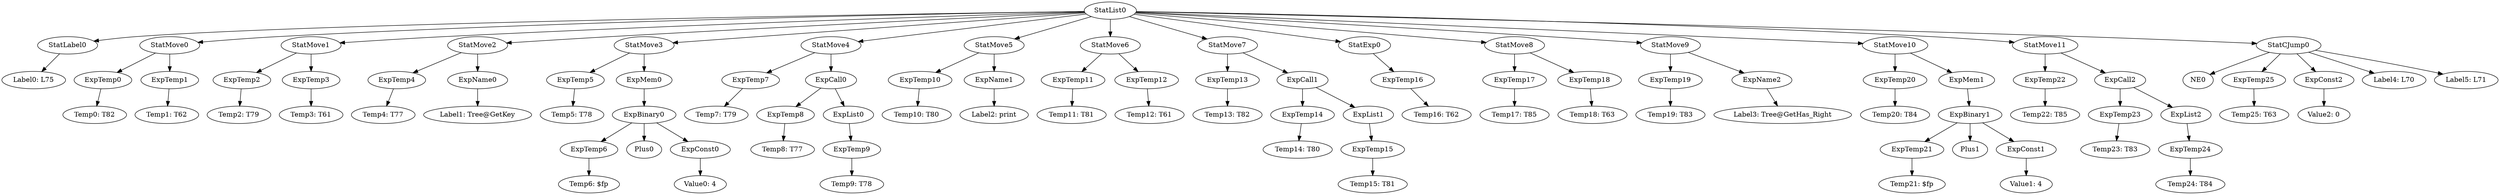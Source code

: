 digraph {
	ordering = out;
	ExpConst2 -> "Value2: 0";
	ExpTemp25 -> "Temp25: T63";
	ExpList2 -> ExpTemp24;
	ExpTemp24 -> "Temp24: T84";
	StatMove11 -> ExpTemp22;
	StatMove11 -> ExpCall2;
	ExpMem1 -> ExpBinary1;
	ExpConst1 -> "Value1: 4";
	StatMove4 -> ExpTemp7;
	StatMove4 -> ExpCall0;
	ExpMem0 -> ExpBinary0;
	StatMove7 -> ExpTemp13;
	StatMove7 -> ExpCall1;
	ExpBinary1 -> ExpTemp21;
	ExpBinary1 -> Plus1;
	ExpBinary1 -> ExpConst1;
	ExpList1 -> ExpTemp15;
	StatMove1 -> ExpTemp2;
	StatMove1 -> ExpTemp3;
	ExpConst0 -> "Value0: 4";
	ExpTemp8 -> "Temp8: T77";
	ExpTemp18 -> "Temp18: T63";
	ExpTemp9 -> "Temp9: T78";
	ExpTemp23 -> "Temp23: T83";
	ExpBinary0 -> ExpTemp6;
	ExpBinary0 -> Plus0;
	ExpBinary0 -> ExpConst0;
	ExpTemp12 -> "Temp12: T61";
	ExpTemp22 -> "Temp22: T85";
	StatMove3 -> ExpTemp5;
	StatMove3 -> ExpMem0;
	ExpTemp5 -> "Temp5: T78";
	ExpTemp1 -> "Temp1: T62";
	ExpTemp14 -> "Temp14: T80";
	ExpName2 -> "Label3: Tree@GetHas_Right";
	ExpTemp4 -> "Temp4: T77";
	ExpName0 -> "Label1: Tree@GetKey";
	ExpTemp7 -> "Temp7: T79";
	ExpTemp0 -> "Temp0: T82";
	ExpTemp20 -> "Temp20: T84";
	StatList0 -> StatLabel0;
	StatList0 -> StatMove0;
	StatList0 -> StatMove1;
	StatList0 -> StatMove2;
	StatList0 -> StatMove3;
	StatList0 -> StatMove4;
	StatList0 -> StatMove5;
	StatList0 -> StatMove6;
	StatList0 -> StatMove7;
	StatList0 -> StatExp0;
	StatList0 -> StatMove8;
	StatList0 -> StatMove9;
	StatList0 -> StatMove10;
	StatList0 -> StatMove11;
	StatList0 -> StatCJump0;
	StatLabel0 -> "Label0: L75";
	ExpTemp3 -> "Temp3: T61";
	ExpTemp2 -> "Temp2: T79";
	ExpTemp10 -> "Temp10: T80";
	ExpCall0 -> ExpTemp8;
	ExpCall0 -> ExpList0;
	ExpTemp21 -> "Temp21: $fp";
	ExpTemp17 -> "Temp17: T85";
	StatCJump0 -> NE0;
	StatCJump0 -> ExpTemp25;
	StatCJump0 -> ExpConst2;
	StatCJump0 -> "Label4: L70";
	StatCJump0 -> "Label5: L71";
	ExpList0 -> ExpTemp9;
	StatMove5 -> ExpTemp10;
	StatMove5 -> ExpName1;
	ExpTemp15 -> "Temp15: T81";
	ExpName1 -> "Label2: print";
	ExpTemp6 -> "Temp6: $fp";
	StatMove6 -> ExpTemp11;
	StatMove6 -> ExpTemp12;
	ExpTemp13 -> "Temp13: T82";
	ExpTemp16 -> "Temp16: T62";
	ExpCall2 -> ExpTemp23;
	ExpCall2 -> ExpList2;
	StatMove10 -> ExpTemp20;
	StatMove10 -> ExpMem1;
	ExpCall1 -> ExpTemp14;
	ExpCall1 -> ExpList1;
	ExpTemp11 -> "Temp11: T81";
	StatExp0 -> ExpTemp16;
	StatMove0 -> ExpTemp0;
	StatMove0 -> ExpTemp1;
	StatMove8 -> ExpTemp17;
	StatMove8 -> ExpTemp18;
	StatMove2 -> ExpTemp4;
	StatMove2 -> ExpName0;
	ExpTemp19 -> "Temp19: T83";
	StatMove9 -> ExpTemp19;
	StatMove9 -> ExpName2;
}

